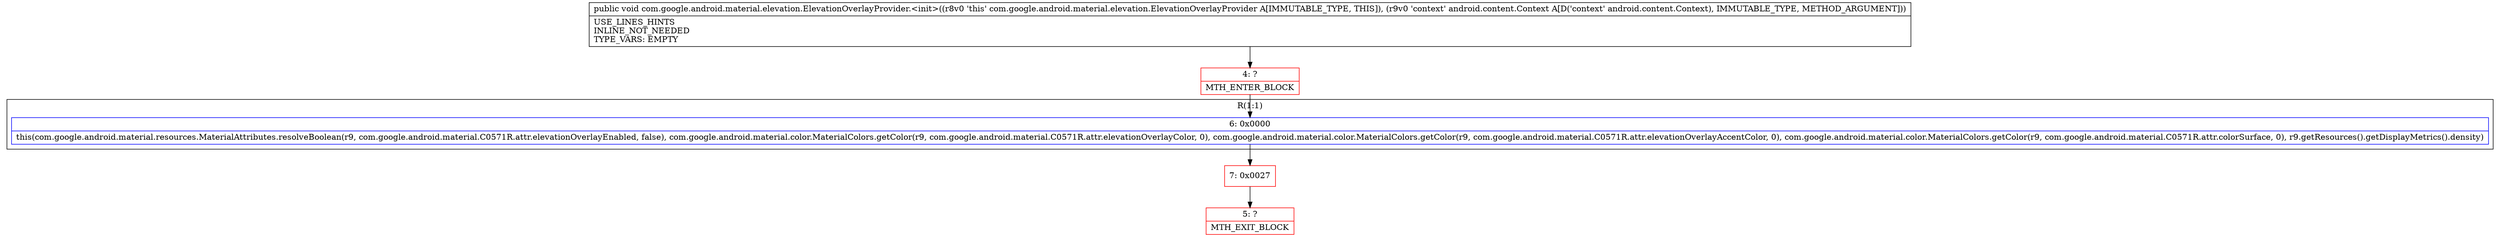 digraph "CFG forcom.google.android.material.elevation.ElevationOverlayProvider.\<init\>(Landroid\/content\/Context;)V" {
subgraph cluster_Region_133848446 {
label = "R(1:1)";
node [shape=record,color=blue];
Node_6 [shape=record,label="{6\:\ 0x0000|this(com.google.android.material.resources.MaterialAttributes.resolveBoolean(r9, com.google.android.material.C0571R.attr.elevationOverlayEnabled, false), com.google.android.material.color.MaterialColors.getColor(r9, com.google.android.material.C0571R.attr.elevationOverlayColor, 0), com.google.android.material.color.MaterialColors.getColor(r9, com.google.android.material.C0571R.attr.elevationOverlayAccentColor, 0), com.google.android.material.color.MaterialColors.getColor(r9, com.google.android.material.C0571R.attr.colorSurface, 0), r9.getResources().getDisplayMetrics().density)\l}"];
}
Node_4 [shape=record,color=red,label="{4\:\ ?|MTH_ENTER_BLOCK\l}"];
Node_7 [shape=record,color=red,label="{7\:\ 0x0027}"];
Node_5 [shape=record,color=red,label="{5\:\ ?|MTH_EXIT_BLOCK\l}"];
MethodNode[shape=record,label="{public void com.google.android.material.elevation.ElevationOverlayProvider.\<init\>((r8v0 'this' com.google.android.material.elevation.ElevationOverlayProvider A[IMMUTABLE_TYPE, THIS]), (r9v0 'context' android.content.Context A[D('context' android.content.Context), IMMUTABLE_TYPE, METHOD_ARGUMENT]))  | USE_LINES_HINTS\lINLINE_NOT_NEEDED\lTYPE_VARS: EMPTY\l}"];
MethodNode -> Node_4;Node_6 -> Node_7;
Node_4 -> Node_6;
Node_7 -> Node_5;
}

